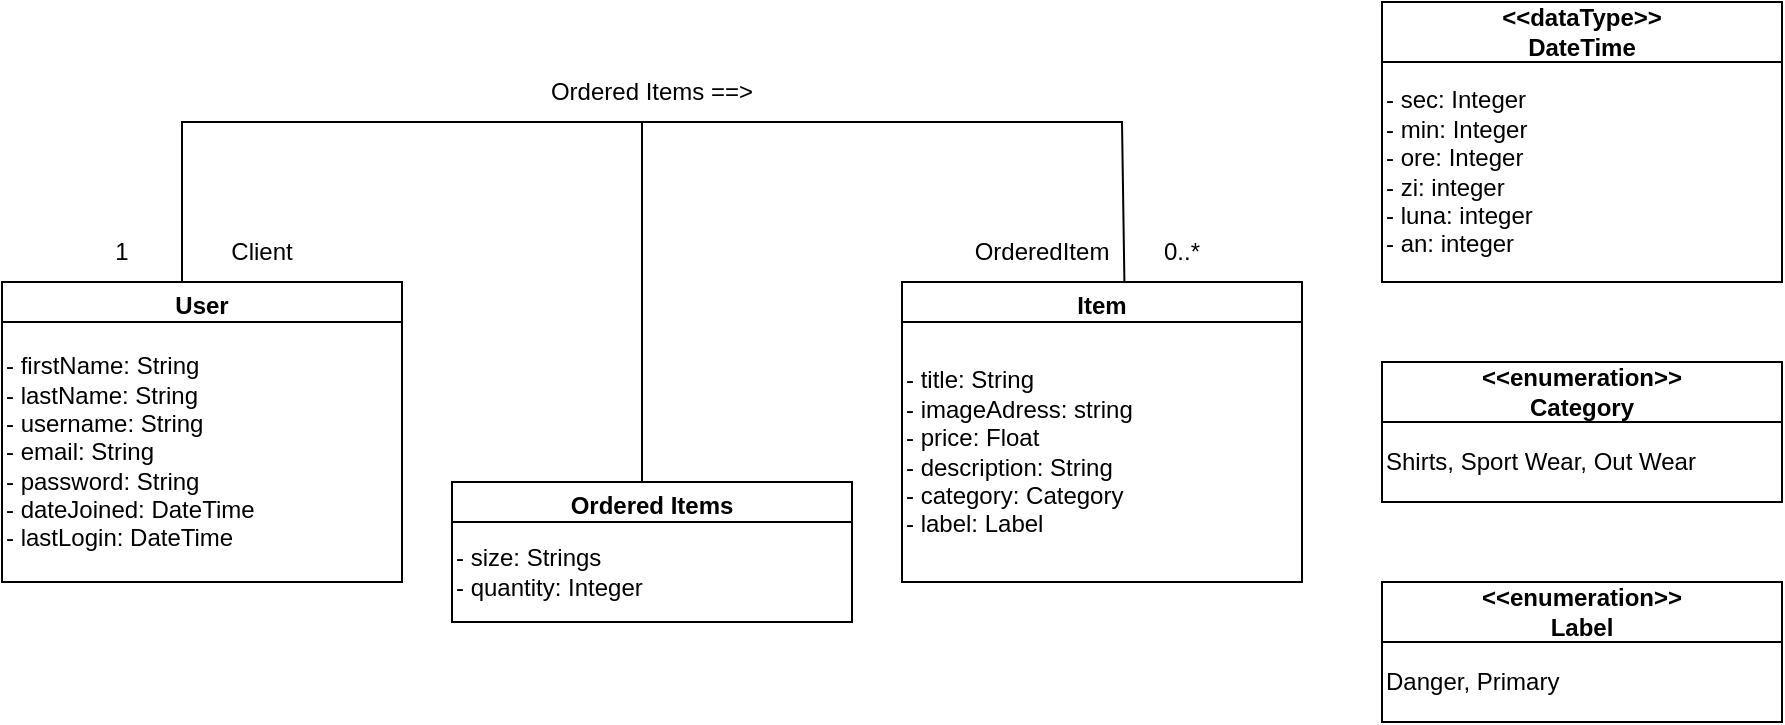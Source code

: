 <mxfile version="26.1.0">
  <diagram name="Page-1" id="TA91ZreWmZzHGBM8d_jT">
    <mxGraphModel dx="1050" dy="522" grid="1" gridSize="10" guides="1" tooltips="1" connect="1" arrows="1" fold="1" page="1" pageScale="1" pageWidth="850" pageHeight="1100" math="0" shadow="0">
      <root>
        <mxCell id="0" />
        <mxCell id="1" parent="0" />
        <mxCell id="gg3U6s2nsnJYhtxrGBEF-2" value="User" style="swimlane;whiteSpace=wrap;html=1;" vertex="1" parent="1">
          <mxGeometry x="40" y="240" width="200" height="140" as="geometry" />
        </mxCell>
        <mxCell id="gg3U6s2nsnJYhtxrGBEF-3" value="- firstName: String&lt;div&gt;- lastName: String&lt;/div&gt;&lt;div&gt;- username: String&lt;/div&gt;&lt;div&gt;- email: String&lt;/div&gt;&lt;div&gt;- password: String&lt;/div&gt;&lt;div&gt;- dateJoined: DateTime&lt;/div&gt;&lt;div&gt;- lastLogin: DateTime&lt;/div&gt;" style="rounded=0;whiteSpace=wrap;html=1;align=left;" vertex="1" parent="gg3U6s2nsnJYhtxrGBEF-2">
          <mxGeometry y="20" width="200" height="130" as="geometry" />
        </mxCell>
        <mxCell id="gg3U6s2nsnJYhtxrGBEF-4" value="&amp;lt;&amp;lt;dataType&amp;gt;&amp;gt;&lt;div&gt;DateTime&lt;/div&gt;" style="swimlane;whiteSpace=wrap;html=1;startSize=30;" vertex="1" parent="1">
          <mxGeometry x="730" y="100" width="200" height="140" as="geometry" />
        </mxCell>
        <mxCell id="gg3U6s2nsnJYhtxrGBEF-5" value="- sec: Integer&lt;div&gt;- min: Integer&lt;/div&gt;&lt;div&gt;- ore: Integer&lt;/div&gt;&lt;div&gt;- zi: integer&lt;/div&gt;&lt;div&gt;- luna: integer&lt;/div&gt;&lt;div&gt;- an: integer&lt;/div&gt;" style="rounded=0;whiteSpace=wrap;html=1;align=left;" vertex="1" parent="gg3U6s2nsnJYhtxrGBEF-4">
          <mxGeometry y="30" width="200" height="110" as="geometry" />
        </mxCell>
        <mxCell id="gg3U6s2nsnJYhtxrGBEF-6" value="Item" style="swimlane;whiteSpace=wrap;html=1;" vertex="1" parent="1">
          <mxGeometry x="490" y="240" width="200" height="150" as="geometry" />
        </mxCell>
        <mxCell id="gg3U6s2nsnJYhtxrGBEF-7" value="- title: String&lt;div&gt;- imageAdress: string&lt;/div&gt;&lt;div&gt;- price: Float&lt;/div&gt;&lt;div&gt;- description: String&lt;/div&gt;&lt;div&gt;- category: Category&lt;/div&gt;&lt;div&gt;- label: Label&lt;/div&gt;" style="rounded=0;whiteSpace=wrap;html=1;align=left;" vertex="1" parent="gg3U6s2nsnJYhtxrGBEF-6">
          <mxGeometry y="20" width="200" height="130" as="geometry" />
        </mxCell>
        <mxCell id="gg3U6s2nsnJYhtxrGBEF-11" value="&amp;lt;&amp;lt;enumeration&amp;gt;&amp;gt;&lt;div&gt;Category&lt;/div&gt;" style="swimlane;whiteSpace=wrap;html=1;startSize=30;" vertex="1" parent="1">
          <mxGeometry x="730" y="280" width="200" height="60" as="geometry" />
        </mxCell>
        <mxCell id="gg3U6s2nsnJYhtxrGBEF-12" value="Shirts, Sport Wear, Out Wear" style="rounded=0;whiteSpace=wrap;html=1;align=left;" vertex="1" parent="gg3U6s2nsnJYhtxrGBEF-11">
          <mxGeometry y="30" width="200" height="40" as="geometry" />
        </mxCell>
        <mxCell id="gg3U6s2nsnJYhtxrGBEF-13" value="&amp;lt;&amp;lt;enumeration&amp;gt;&amp;gt;&lt;div&gt;Label&lt;/div&gt;" style="swimlane;whiteSpace=wrap;html=1;startSize=30;" vertex="1" parent="1">
          <mxGeometry x="730" y="390" width="200" height="60" as="geometry" />
        </mxCell>
        <mxCell id="gg3U6s2nsnJYhtxrGBEF-14" value="Danger, Primary" style="rounded=0;whiteSpace=wrap;html=1;align=left;" vertex="1" parent="gg3U6s2nsnJYhtxrGBEF-13">
          <mxGeometry y="30" width="200" height="40" as="geometry" />
        </mxCell>
        <mxCell id="gg3U6s2nsnJYhtxrGBEF-15" value="" style="endArrow=none;html=1;rounded=0;entryX=0.556;entryY=-0.002;entryDx=0;entryDy=0;entryPerimeter=0;" edge="1" parent="1" target="gg3U6s2nsnJYhtxrGBEF-6">
          <mxGeometry width="50" height="50" relative="1" as="geometry">
            <mxPoint x="130" y="240" as="sourcePoint" />
            <mxPoint x="600" y="230" as="targetPoint" />
            <Array as="points">
              <mxPoint x="130" y="160" />
              <mxPoint x="600" y="160" />
            </Array>
          </mxGeometry>
        </mxCell>
        <mxCell id="gg3U6s2nsnJYhtxrGBEF-16" value="1" style="text;html=1;align=center;verticalAlign=middle;whiteSpace=wrap;rounded=0;" vertex="1" parent="1">
          <mxGeometry x="70" y="210" width="60" height="30" as="geometry" />
        </mxCell>
        <mxCell id="gg3U6s2nsnJYhtxrGBEF-17" value="Client" style="text;html=1;align=center;verticalAlign=middle;whiteSpace=wrap;rounded=0;" vertex="1" parent="1">
          <mxGeometry x="140" y="210" width="60" height="30" as="geometry" />
        </mxCell>
        <mxCell id="gg3U6s2nsnJYhtxrGBEF-18" value="OrderedItem" style="text;html=1;align=center;verticalAlign=middle;whiteSpace=wrap;rounded=0;" vertex="1" parent="1">
          <mxGeometry x="530" y="210" width="60" height="30" as="geometry" />
        </mxCell>
        <mxCell id="gg3U6s2nsnJYhtxrGBEF-19" value="0..*" style="text;html=1;align=center;verticalAlign=middle;whiteSpace=wrap;rounded=0;" vertex="1" parent="1">
          <mxGeometry x="600" y="210" width="60" height="30" as="geometry" />
        </mxCell>
        <mxCell id="gg3U6s2nsnJYhtxrGBEF-20" value="Ordered Items ==&amp;gt;" style="text;html=1;align=center;verticalAlign=middle;whiteSpace=wrap;rounded=0;" vertex="1" parent="1">
          <mxGeometry x="310" y="130" width="110" height="30" as="geometry" />
        </mxCell>
        <mxCell id="gg3U6s2nsnJYhtxrGBEF-21" value="" style="endArrow=none;html=1;rounded=0;" edge="1" parent="1">
          <mxGeometry width="50" height="50" relative="1" as="geometry">
            <mxPoint x="360" y="340" as="sourcePoint" />
            <mxPoint x="360" y="160" as="targetPoint" />
          </mxGeometry>
        </mxCell>
        <mxCell id="gg3U6s2nsnJYhtxrGBEF-22" value="Ordered Items" style="swimlane;whiteSpace=wrap;html=1;" vertex="1" parent="1">
          <mxGeometry x="265" y="340" width="200" height="70" as="geometry" />
        </mxCell>
        <mxCell id="gg3U6s2nsnJYhtxrGBEF-23" value="- size: Strings&lt;div&gt;- quantity: Integer&lt;/div&gt;" style="rounded=0;whiteSpace=wrap;html=1;align=left;" vertex="1" parent="gg3U6s2nsnJYhtxrGBEF-22">
          <mxGeometry y="20" width="200" height="50" as="geometry" />
        </mxCell>
      </root>
    </mxGraphModel>
  </diagram>
</mxfile>
